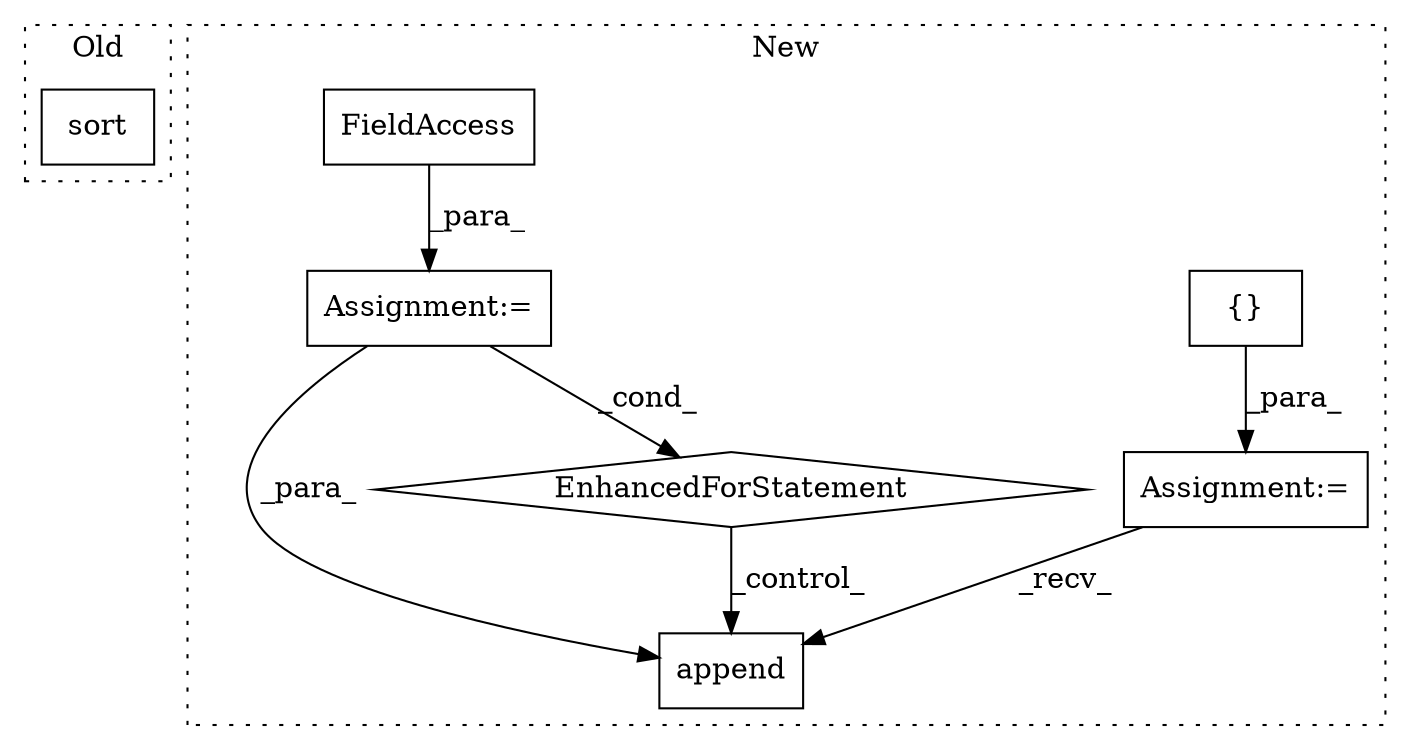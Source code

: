 digraph G {
subgraph cluster0 {
1 [label="sort" a="32" s="354,366" l="5,1" shape="box"];
label = "Old";
style="dotted";
}
subgraph cluster1 {
2 [label="append" a="32" s="924,977" l="7,1" shape="box"];
3 [label="Assignment:=" a="7" s="823" l="1" shape="box"];
4 [label="Assignment:=" a="7" s="841,906" l="53,2" shape="box"];
5 [label="EnhancedForStatement" a="70" s="841,906" l="53,2" shape="diamond"];
6 [label="{}" a="4" s="833" l="2" shape="box"];
7 [label="FieldAccess" a="22" s="902" l="4" shape="box"];
label = "New";
style="dotted";
}
3 -> 2 [label="_recv_"];
4 -> 5 [label="_cond_"];
4 -> 2 [label="_para_"];
5 -> 2 [label="_control_"];
6 -> 3 [label="_para_"];
7 -> 4 [label="_para_"];
}